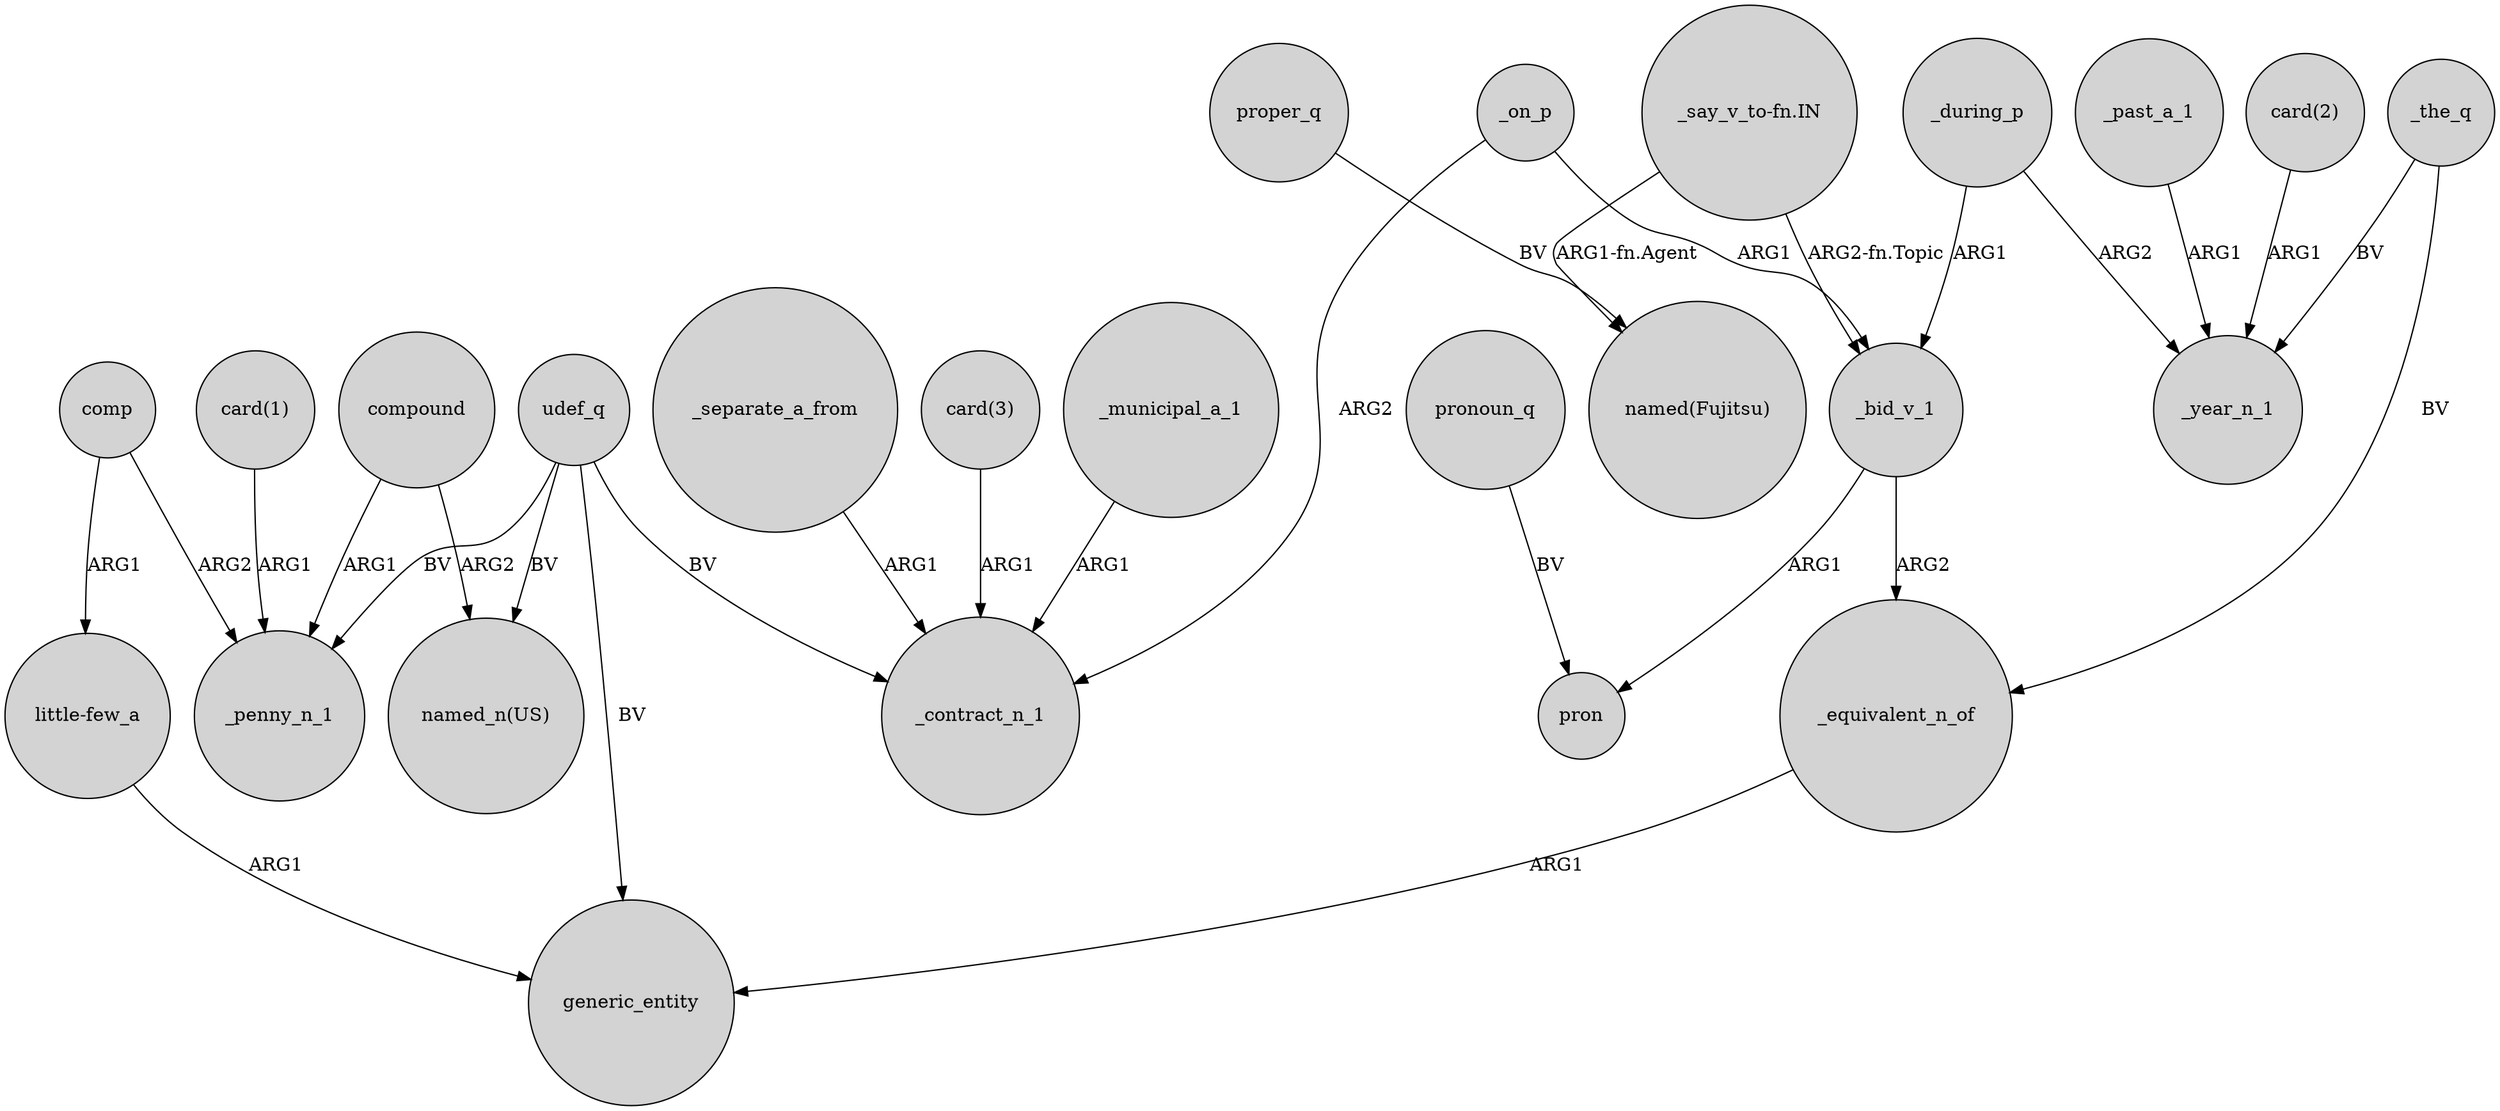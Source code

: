digraph {
	node [shape=circle style=filled]
	_bid_v_1 -> _equivalent_n_of [label=ARG2]
	udef_q -> "named_n(US)" [label=BV]
	_on_p -> _bid_v_1 [label=ARG1]
	udef_q -> generic_entity [label=BV]
	comp -> _penny_n_1 [label=ARG2]
	compound -> _penny_n_1 [label=ARG1]
	_on_p -> _contract_n_1 [label=ARG2]
	_separate_a_from -> _contract_n_1 [label=ARG1]
	compound -> "named_n(US)" [label=ARG2]
	"card(1)" -> _penny_n_1 [label=ARG1]
	_past_a_1 -> _year_n_1 [label=ARG1]
	proper_q -> "named(Fujitsu)" [label=BV]
	pronoun_q -> pron [label=BV]
	_equivalent_n_of -> generic_entity [label=ARG1]
	_during_p -> _year_n_1 [label=ARG2]
	"card(2)" -> _year_n_1 [label=ARG1]
	"card(3)" -> _contract_n_1 [label=ARG1]
	_during_p -> _bid_v_1 [label=ARG1]
	comp -> "little-few_a" [label=ARG1]
	_municipal_a_1 -> _contract_n_1 [label=ARG1]
	_the_q -> _year_n_1 [label=BV]
	_bid_v_1 -> pron [label=ARG1]
	udef_q -> _penny_n_1 [label=BV]
	"_say_v_to-fn.IN" -> "named(Fujitsu)" [label="ARG1-fn.Agent"]
	udef_q -> _contract_n_1 [label=BV]
	_the_q -> _equivalent_n_of [label=BV]
	"_say_v_to-fn.IN" -> _bid_v_1 [label="ARG2-fn.Topic"]
	"little-few_a" -> generic_entity [label=ARG1]
}
